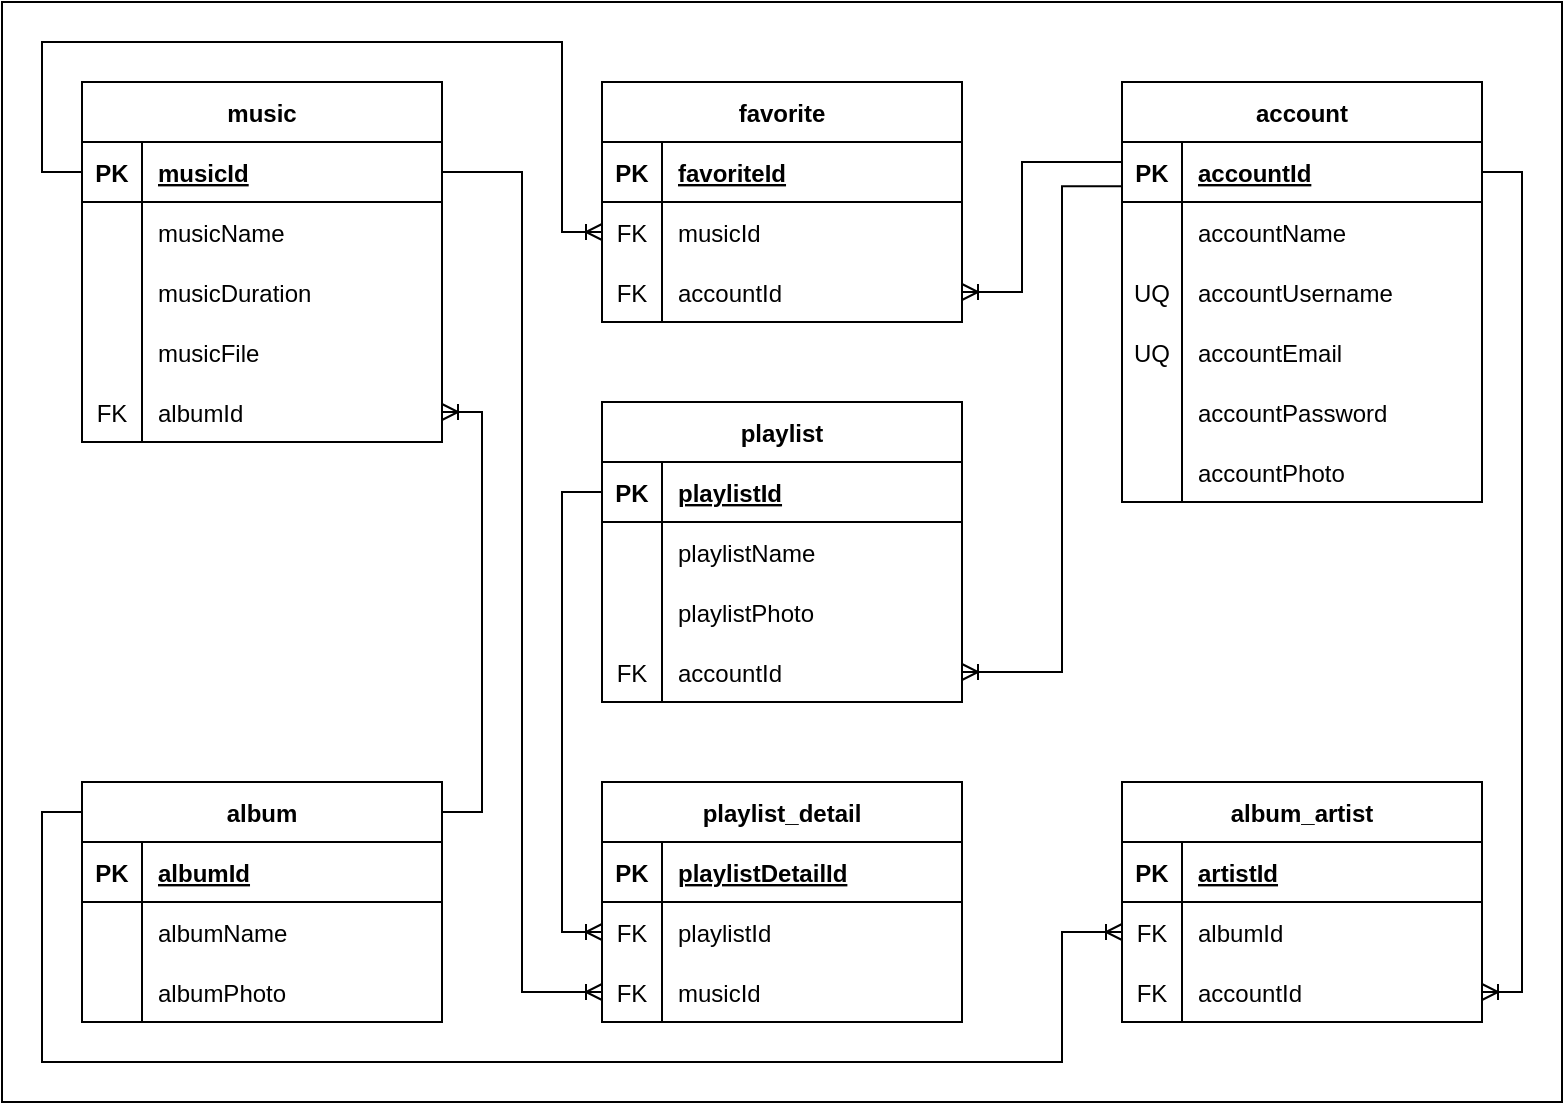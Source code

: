 <mxfile version="21.3.7" type="device">
  <diagram id="C5RBs43oDa-KdzZeNtuy" name="Page-1">
    <mxGraphModel dx="2261" dy="756" grid="1" gridSize="10" guides="1" tooltips="1" connect="1" arrows="1" fold="1" page="1" pageScale="1" pageWidth="827" pageHeight="1169" math="0" shadow="0">
      <root>
        <mxCell id="WIyWlLk6GJQsqaUBKTNV-0" />
        <mxCell id="WIyWlLk6GJQsqaUBKTNV-1" parent="WIyWlLk6GJQsqaUBKTNV-0" />
        <mxCell id="DGZc4WdPcuNSLAFdh_HF-0" value="" style="rounded=0;whiteSpace=wrap;html=1;strokeColor=default;" parent="WIyWlLk6GJQsqaUBKTNV-1" vertex="1">
          <mxGeometry x="-110" y="110" width="780" height="550" as="geometry" />
        </mxCell>
        <mxCell id="33fr8JUP3In22eZ-3VRg-10" value="music" style="shape=table;startSize=30;container=1;collapsible=1;childLayout=tableLayout;fixedRows=1;rowLines=0;fontStyle=1;align=center;resizeLast=1;" parent="WIyWlLk6GJQsqaUBKTNV-1" vertex="1">
          <mxGeometry x="-70" y="150" width="180" height="180" as="geometry" />
        </mxCell>
        <mxCell id="33fr8JUP3In22eZ-3VRg-11" value="" style="shape=tableRow;horizontal=0;startSize=0;swimlaneHead=0;swimlaneBody=0;fillColor=none;collapsible=0;dropTarget=0;points=[[0,0.5],[1,0.5]];portConstraint=eastwest;top=0;left=0;right=0;bottom=1;" parent="33fr8JUP3In22eZ-3VRg-10" vertex="1">
          <mxGeometry y="30" width="180" height="30" as="geometry" />
        </mxCell>
        <mxCell id="33fr8JUP3In22eZ-3VRg-12" value="PK" style="shape=partialRectangle;connectable=0;fillColor=none;top=0;left=0;bottom=0;right=0;fontStyle=1;overflow=hidden;" parent="33fr8JUP3In22eZ-3VRg-11" vertex="1">
          <mxGeometry width="30" height="30" as="geometry">
            <mxRectangle width="30" height="30" as="alternateBounds" />
          </mxGeometry>
        </mxCell>
        <mxCell id="33fr8JUP3In22eZ-3VRg-13" value="musicId" style="shape=partialRectangle;connectable=0;fillColor=none;top=0;left=0;bottom=0;right=0;align=left;spacingLeft=6;fontStyle=5;overflow=hidden;" parent="33fr8JUP3In22eZ-3VRg-11" vertex="1">
          <mxGeometry x="30" width="150" height="30" as="geometry">
            <mxRectangle width="150" height="30" as="alternateBounds" />
          </mxGeometry>
        </mxCell>
        <mxCell id="33fr8JUP3In22eZ-3VRg-14" value="" style="shape=tableRow;horizontal=0;startSize=0;swimlaneHead=0;swimlaneBody=0;fillColor=none;collapsible=0;dropTarget=0;points=[[0,0.5],[1,0.5]];portConstraint=eastwest;top=0;left=0;right=0;bottom=0;" parent="33fr8JUP3In22eZ-3VRg-10" vertex="1">
          <mxGeometry y="60" width="180" height="30" as="geometry" />
        </mxCell>
        <mxCell id="33fr8JUP3In22eZ-3VRg-15" value="" style="shape=partialRectangle;connectable=0;fillColor=none;top=0;left=0;bottom=0;right=0;editable=1;overflow=hidden;" parent="33fr8JUP3In22eZ-3VRg-14" vertex="1">
          <mxGeometry width="30" height="30" as="geometry">
            <mxRectangle width="30" height="30" as="alternateBounds" />
          </mxGeometry>
        </mxCell>
        <mxCell id="33fr8JUP3In22eZ-3VRg-16" value="musicName" style="shape=partialRectangle;connectable=0;fillColor=none;top=0;left=0;bottom=0;right=0;align=left;spacingLeft=6;overflow=hidden;" parent="33fr8JUP3In22eZ-3VRg-14" vertex="1">
          <mxGeometry x="30" width="150" height="30" as="geometry">
            <mxRectangle width="150" height="30" as="alternateBounds" />
          </mxGeometry>
        </mxCell>
        <mxCell id="33fr8JUP3In22eZ-3VRg-20" value="" style="shape=tableRow;horizontal=0;startSize=0;swimlaneHead=0;swimlaneBody=0;fillColor=none;collapsible=0;dropTarget=0;points=[[0,0.5],[1,0.5]];portConstraint=eastwest;top=0;left=0;right=0;bottom=0;" parent="33fr8JUP3In22eZ-3VRg-10" vertex="1">
          <mxGeometry y="90" width="180" height="30" as="geometry" />
        </mxCell>
        <mxCell id="33fr8JUP3In22eZ-3VRg-21" value="" style="shape=partialRectangle;connectable=0;fillColor=none;top=0;left=0;bottom=0;right=0;editable=1;overflow=hidden;" parent="33fr8JUP3In22eZ-3VRg-20" vertex="1">
          <mxGeometry width="30" height="30" as="geometry">
            <mxRectangle width="30" height="30" as="alternateBounds" />
          </mxGeometry>
        </mxCell>
        <mxCell id="33fr8JUP3In22eZ-3VRg-22" value="musicDuration" style="shape=partialRectangle;connectable=0;fillColor=none;top=0;left=0;bottom=0;right=0;align=left;spacingLeft=6;overflow=hidden;" parent="33fr8JUP3In22eZ-3VRg-20" vertex="1">
          <mxGeometry x="30" width="150" height="30" as="geometry">
            <mxRectangle width="150" height="30" as="alternateBounds" />
          </mxGeometry>
        </mxCell>
        <mxCell id="33fr8JUP3In22eZ-3VRg-92" value="" style="shape=tableRow;horizontal=0;startSize=0;swimlaneHead=0;swimlaneBody=0;fillColor=none;collapsible=0;dropTarget=0;points=[[0,0.5],[1,0.5]];portConstraint=eastwest;top=0;left=0;right=0;bottom=0;" parent="33fr8JUP3In22eZ-3VRg-10" vertex="1">
          <mxGeometry y="120" width="180" height="30" as="geometry" />
        </mxCell>
        <mxCell id="33fr8JUP3In22eZ-3VRg-93" value="" style="shape=partialRectangle;connectable=0;fillColor=none;top=0;left=0;bottom=0;right=0;editable=1;overflow=hidden;" parent="33fr8JUP3In22eZ-3VRg-92" vertex="1">
          <mxGeometry width="30" height="30" as="geometry">
            <mxRectangle width="30" height="30" as="alternateBounds" />
          </mxGeometry>
        </mxCell>
        <mxCell id="33fr8JUP3In22eZ-3VRg-94" value="musicFile" style="shape=partialRectangle;connectable=0;fillColor=none;top=0;left=0;bottom=0;right=0;align=left;spacingLeft=6;overflow=hidden;" parent="33fr8JUP3In22eZ-3VRg-92" vertex="1">
          <mxGeometry x="30" width="150" height="30" as="geometry">
            <mxRectangle width="150" height="30" as="alternateBounds" />
          </mxGeometry>
        </mxCell>
        <mxCell id="33fr8JUP3In22eZ-3VRg-129" value="" style="shape=tableRow;horizontal=0;startSize=0;swimlaneHead=0;swimlaneBody=0;fillColor=none;collapsible=0;dropTarget=0;points=[[0,0.5],[1,0.5]];portConstraint=eastwest;top=0;left=0;right=0;bottom=0;" parent="33fr8JUP3In22eZ-3VRg-10" vertex="1">
          <mxGeometry y="150" width="180" height="30" as="geometry" />
        </mxCell>
        <mxCell id="33fr8JUP3In22eZ-3VRg-130" value="FK" style="shape=partialRectangle;connectable=0;fillColor=none;top=0;left=0;bottom=0;right=0;editable=1;overflow=hidden;" parent="33fr8JUP3In22eZ-3VRg-129" vertex="1">
          <mxGeometry width="30" height="30" as="geometry">
            <mxRectangle width="30" height="30" as="alternateBounds" />
          </mxGeometry>
        </mxCell>
        <mxCell id="33fr8JUP3In22eZ-3VRg-131" value="albumId" style="shape=partialRectangle;connectable=0;fillColor=none;top=0;left=0;bottom=0;right=0;align=left;spacingLeft=6;overflow=hidden;" parent="33fr8JUP3In22eZ-3VRg-129" vertex="1">
          <mxGeometry x="30" width="150" height="30" as="geometry">
            <mxRectangle width="150" height="30" as="alternateBounds" />
          </mxGeometry>
        </mxCell>
        <mxCell id="33fr8JUP3In22eZ-3VRg-40" value="account" style="shape=table;startSize=30;container=1;collapsible=1;childLayout=tableLayout;fixedRows=1;rowLines=0;fontStyle=1;align=center;resizeLast=1;" parent="WIyWlLk6GJQsqaUBKTNV-1" vertex="1">
          <mxGeometry x="450" y="150" width="180" height="210" as="geometry">
            <mxRectangle x="450" y="150" width="70" height="30" as="alternateBounds" />
          </mxGeometry>
        </mxCell>
        <mxCell id="33fr8JUP3In22eZ-3VRg-41" value="" style="shape=tableRow;horizontal=0;startSize=0;swimlaneHead=0;swimlaneBody=0;fillColor=none;collapsible=0;dropTarget=0;points=[[0,0.5],[1,0.5]];portConstraint=eastwest;top=0;left=0;right=0;bottom=1;" parent="33fr8JUP3In22eZ-3VRg-40" vertex="1">
          <mxGeometry y="30" width="180" height="30" as="geometry" />
        </mxCell>
        <mxCell id="33fr8JUP3In22eZ-3VRg-42" value="PK" style="shape=partialRectangle;connectable=0;fillColor=none;top=0;left=0;bottom=0;right=0;fontStyle=1;overflow=hidden;" parent="33fr8JUP3In22eZ-3VRg-41" vertex="1">
          <mxGeometry width="30" height="30" as="geometry">
            <mxRectangle width="30" height="30" as="alternateBounds" />
          </mxGeometry>
        </mxCell>
        <mxCell id="33fr8JUP3In22eZ-3VRg-43" value="accountId" style="shape=partialRectangle;connectable=0;fillColor=none;top=0;left=0;bottom=0;right=0;align=left;spacingLeft=6;fontStyle=5;overflow=hidden;" parent="33fr8JUP3In22eZ-3VRg-41" vertex="1">
          <mxGeometry x="30" width="150" height="30" as="geometry">
            <mxRectangle width="150" height="30" as="alternateBounds" />
          </mxGeometry>
        </mxCell>
        <mxCell id="33fr8JUP3In22eZ-3VRg-44" value="" style="shape=tableRow;horizontal=0;startSize=0;swimlaneHead=0;swimlaneBody=0;fillColor=none;collapsible=0;dropTarget=0;points=[[0,0.5],[1,0.5]];portConstraint=eastwest;top=0;left=0;right=0;bottom=0;" parent="33fr8JUP3In22eZ-3VRg-40" vertex="1">
          <mxGeometry y="60" width="180" height="30" as="geometry" />
        </mxCell>
        <mxCell id="33fr8JUP3In22eZ-3VRg-45" value="" style="shape=partialRectangle;connectable=0;fillColor=none;top=0;left=0;bottom=0;right=0;editable=1;overflow=hidden;" parent="33fr8JUP3In22eZ-3VRg-44" vertex="1">
          <mxGeometry width="30" height="30" as="geometry">
            <mxRectangle width="30" height="30" as="alternateBounds" />
          </mxGeometry>
        </mxCell>
        <mxCell id="33fr8JUP3In22eZ-3VRg-46" value="accountName" style="shape=partialRectangle;connectable=0;fillColor=none;top=0;left=0;bottom=0;right=0;align=left;spacingLeft=6;overflow=hidden;" parent="33fr8JUP3In22eZ-3VRg-44" vertex="1">
          <mxGeometry x="30" width="150" height="30" as="geometry">
            <mxRectangle width="150" height="30" as="alternateBounds" />
          </mxGeometry>
        </mxCell>
        <mxCell id="33fr8JUP3In22eZ-3VRg-47" value="" style="shape=tableRow;horizontal=0;startSize=0;swimlaneHead=0;swimlaneBody=0;fillColor=none;collapsible=0;dropTarget=0;points=[[0,0.5],[1,0.5]];portConstraint=eastwest;top=0;left=0;right=0;bottom=0;" parent="33fr8JUP3In22eZ-3VRg-40" vertex="1">
          <mxGeometry y="90" width="180" height="30" as="geometry" />
        </mxCell>
        <mxCell id="33fr8JUP3In22eZ-3VRg-48" value="UQ" style="shape=partialRectangle;connectable=0;fillColor=none;top=0;left=0;bottom=0;right=0;editable=1;overflow=hidden;" parent="33fr8JUP3In22eZ-3VRg-47" vertex="1">
          <mxGeometry width="30" height="30" as="geometry">
            <mxRectangle width="30" height="30" as="alternateBounds" />
          </mxGeometry>
        </mxCell>
        <mxCell id="33fr8JUP3In22eZ-3VRg-49" value="accountUsername" style="shape=partialRectangle;connectable=0;fillColor=none;top=0;left=0;bottom=0;right=0;align=left;spacingLeft=6;overflow=hidden;" parent="33fr8JUP3In22eZ-3VRg-47" vertex="1">
          <mxGeometry x="30" width="150" height="30" as="geometry">
            <mxRectangle width="150" height="30" as="alternateBounds" />
          </mxGeometry>
        </mxCell>
        <mxCell id="33fr8JUP3In22eZ-3VRg-50" value="" style="shape=tableRow;horizontal=0;startSize=0;swimlaneHead=0;swimlaneBody=0;fillColor=none;collapsible=0;dropTarget=0;points=[[0,0.5],[1,0.5]];portConstraint=eastwest;top=0;left=0;right=0;bottom=0;" parent="33fr8JUP3In22eZ-3VRg-40" vertex="1">
          <mxGeometry y="120" width="180" height="30" as="geometry" />
        </mxCell>
        <mxCell id="33fr8JUP3In22eZ-3VRg-51" value="UQ" style="shape=partialRectangle;connectable=0;fillColor=none;top=0;left=0;bottom=0;right=0;editable=1;overflow=hidden;" parent="33fr8JUP3In22eZ-3VRg-50" vertex="1">
          <mxGeometry width="30" height="30" as="geometry">
            <mxRectangle width="30" height="30" as="alternateBounds" />
          </mxGeometry>
        </mxCell>
        <mxCell id="33fr8JUP3In22eZ-3VRg-52" value="accountEmail" style="shape=partialRectangle;connectable=0;fillColor=none;top=0;left=0;bottom=0;right=0;align=left;spacingLeft=6;overflow=hidden;" parent="33fr8JUP3In22eZ-3VRg-50" vertex="1">
          <mxGeometry x="30" width="150" height="30" as="geometry">
            <mxRectangle width="150" height="30" as="alternateBounds" />
          </mxGeometry>
        </mxCell>
        <mxCell id="33fr8JUP3In22eZ-3VRg-95" value="" style="shape=tableRow;horizontal=0;startSize=0;swimlaneHead=0;swimlaneBody=0;fillColor=none;collapsible=0;dropTarget=0;points=[[0,0.5],[1,0.5]];portConstraint=eastwest;top=0;left=0;right=0;bottom=0;" parent="33fr8JUP3In22eZ-3VRg-40" vertex="1">
          <mxGeometry y="150" width="180" height="30" as="geometry" />
        </mxCell>
        <mxCell id="33fr8JUP3In22eZ-3VRg-96" value="" style="shape=partialRectangle;connectable=0;fillColor=none;top=0;left=0;bottom=0;right=0;editable=1;overflow=hidden;" parent="33fr8JUP3In22eZ-3VRg-95" vertex="1">
          <mxGeometry width="30" height="30" as="geometry">
            <mxRectangle width="30" height="30" as="alternateBounds" />
          </mxGeometry>
        </mxCell>
        <mxCell id="33fr8JUP3In22eZ-3VRg-97" value="accountPassword" style="shape=partialRectangle;connectable=0;fillColor=none;top=0;left=0;bottom=0;right=0;align=left;spacingLeft=6;overflow=hidden;" parent="33fr8JUP3In22eZ-3VRg-95" vertex="1">
          <mxGeometry x="30" width="150" height="30" as="geometry">
            <mxRectangle width="150" height="30" as="alternateBounds" />
          </mxGeometry>
        </mxCell>
        <mxCell id="33fr8JUP3In22eZ-3VRg-101" value="" style="shape=tableRow;horizontal=0;startSize=0;swimlaneHead=0;swimlaneBody=0;fillColor=none;collapsible=0;dropTarget=0;points=[[0,0.5],[1,0.5]];portConstraint=eastwest;top=0;left=0;right=0;bottom=0;" parent="33fr8JUP3In22eZ-3VRg-40" vertex="1">
          <mxGeometry y="180" width="180" height="30" as="geometry" />
        </mxCell>
        <mxCell id="33fr8JUP3In22eZ-3VRg-102" value="" style="shape=partialRectangle;connectable=0;fillColor=none;top=0;left=0;bottom=0;right=0;editable=1;overflow=hidden;" parent="33fr8JUP3In22eZ-3VRg-101" vertex="1">
          <mxGeometry width="30" height="30" as="geometry">
            <mxRectangle width="30" height="30" as="alternateBounds" />
          </mxGeometry>
        </mxCell>
        <mxCell id="33fr8JUP3In22eZ-3VRg-103" value="accountPhoto" style="shape=partialRectangle;connectable=0;fillColor=none;top=0;left=0;bottom=0;right=0;align=left;spacingLeft=6;overflow=hidden;" parent="33fr8JUP3In22eZ-3VRg-101" vertex="1">
          <mxGeometry x="30" width="150" height="30" as="geometry">
            <mxRectangle width="150" height="30" as="alternateBounds" />
          </mxGeometry>
        </mxCell>
        <mxCell id="33fr8JUP3In22eZ-3VRg-53" value="favorite" style="shape=table;startSize=30;container=1;collapsible=1;childLayout=tableLayout;fixedRows=1;rowLines=0;fontStyle=1;align=center;resizeLast=1;" parent="WIyWlLk6GJQsqaUBKTNV-1" vertex="1">
          <mxGeometry x="190" y="150" width="180" height="120" as="geometry" />
        </mxCell>
        <mxCell id="33fr8JUP3In22eZ-3VRg-54" value="" style="shape=tableRow;horizontal=0;startSize=0;swimlaneHead=0;swimlaneBody=0;fillColor=none;collapsible=0;dropTarget=0;points=[[0,0.5],[1,0.5]];portConstraint=eastwest;top=0;left=0;right=0;bottom=1;" parent="33fr8JUP3In22eZ-3VRg-53" vertex="1">
          <mxGeometry y="30" width="180" height="30" as="geometry" />
        </mxCell>
        <mxCell id="33fr8JUP3In22eZ-3VRg-55" value="PK" style="shape=partialRectangle;connectable=0;fillColor=none;top=0;left=0;bottom=0;right=0;fontStyle=1;overflow=hidden;" parent="33fr8JUP3In22eZ-3VRg-54" vertex="1">
          <mxGeometry width="30" height="30" as="geometry">
            <mxRectangle width="30" height="30" as="alternateBounds" />
          </mxGeometry>
        </mxCell>
        <mxCell id="33fr8JUP3In22eZ-3VRg-56" value="favoriteId" style="shape=partialRectangle;connectable=0;fillColor=none;top=0;left=0;bottom=0;right=0;align=left;spacingLeft=6;fontStyle=5;overflow=hidden;" parent="33fr8JUP3In22eZ-3VRg-54" vertex="1">
          <mxGeometry x="30" width="150" height="30" as="geometry">
            <mxRectangle width="150" height="30" as="alternateBounds" />
          </mxGeometry>
        </mxCell>
        <mxCell id="33fr8JUP3In22eZ-3VRg-57" value="" style="shape=tableRow;horizontal=0;startSize=0;swimlaneHead=0;swimlaneBody=0;fillColor=none;collapsible=0;dropTarget=0;points=[[0,0.5],[1,0.5]];portConstraint=eastwest;top=0;left=0;right=0;bottom=0;" parent="33fr8JUP3In22eZ-3VRg-53" vertex="1">
          <mxGeometry y="60" width="180" height="30" as="geometry" />
        </mxCell>
        <mxCell id="33fr8JUP3In22eZ-3VRg-58" value="FK" style="shape=partialRectangle;connectable=0;fillColor=none;top=0;left=0;bottom=0;right=0;editable=1;overflow=hidden;" parent="33fr8JUP3In22eZ-3VRg-57" vertex="1">
          <mxGeometry width="30" height="30" as="geometry">
            <mxRectangle width="30" height="30" as="alternateBounds" />
          </mxGeometry>
        </mxCell>
        <mxCell id="33fr8JUP3In22eZ-3VRg-59" value="musicId" style="shape=partialRectangle;connectable=0;fillColor=none;top=0;left=0;bottom=0;right=0;align=left;spacingLeft=6;overflow=hidden;" parent="33fr8JUP3In22eZ-3VRg-57" vertex="1">
          <mxGeometry x="30" width="150" height="30" as="geometry">
            <mxRectangle width="150" height="30" as="alternateBounds" />
          </mxGeometry>
        </mxCell>
        <mxCell id="33fr8JUP3In22eZ-3VRg-60" value="" style="shape=tableRow;horizontal=0;startSize=0;swimlaneHead=0;swimlaneBody=0;fillColor=none;collapsible=0;dropTarget=0;points=[[0,0.5],[1,0.5]];portConstraint=eastwest;top=0;left=0;right=0;bottom=0;" parent="33fr8JUP3In22eZ-3VRg-53" vertex="1">
          <mxGeometry y="90" width="180" height="30" as="geometry" />
        </mxCell>
        <mxCell id="33fr8JUP3In22eZ-3VRg-61" value="FK" style="shape=partialRectangle;connectable=0;fillColor=none;top=0;left=0;bottom=0;right=0;editable=1;overflow=hidden;" parent="33fr8JUP3In22eZ-3VRg-60" vertex="1">
          <mxGeometry width="30" height="30" as="geometry">
            <mxRectangle width="30" height="30" as="alternateBounds" />
          </mxGeometry>
        </mxCell>
        <mxCell id="33fr8JUP3In22eZ-3VRg-62" value="accountId" style="shape=partialRectangle;connectable=0;fillColor=none;top=0;left=0;bottom=0;right=0;align=left;spacingLeft=6;overflow=hidden;" parent="33fr8JUP3In22eZ-3VRg-60" vertex="1">
          <mxGeometry x="30" width="150" height="30" as="geometry">
            <mxRectangle width="150" height="30" as="alternateBounds" />
          </mxGeometry>
        </mxCell>
        <mxCell id="33fr8JUP3In22eZ-3VRg-66" value="playlist" style="shape=table;startSize=30;container=1;collapsible=1;childLayout=tableLayout;fixedRows=1;rowLines=0;fontStyle=1;align=center;resizeLast=1;" parent="WIyWlLk6GJQsqaUBKTNV-1" vertex="1">
          <mxGeometry x="190" y="310" width="180" height="150" as="geometry" />
        </mxCell>
        <mxCell id="33fr8JUP3In22eZ-3VRg-67" value="" style="shape=tableRow;horizontal=0;startSize=0;swimlaneHead=0;swimlaneBody=0;fillColor=none;collapsible=0;dropTarget=0;points=[[0,0.5],[1,0.5]];portConstraint=eastwest;top=0;left=0;right=0;bottom=1;" parent="33fr8JUP3In22eZ-3VRg-66" vertex="1">
          <mxGeometry y="30" width="180" height="30" as="geometry" />
        </mxCell>
        <mxCell id="33fr8JUP3In22eZ-3VRg-68" value="PK" style="shape=partialRectangle;connectable=0;fillColor=none;top=0;left=0;bottom=0;right=0;fontStyle=1;overflow=hidden;" parent="33fr8JUP3In22eZ-3VRg-67" vertex="1">
          <mxGeometry width="30" height="30" as="geometry">
            <mxRectangle width="30" height="30" as="alternateBounds" />
          </mxGeometry>
        </mxCell>
        <mxCell id="33fr8JUP3In22eZ-3VRg-69" value="playlistId" style="shape=partialRectangle;connectable=0;fillColor=none;top=0;left=0;bottom=0;right=0;align=left;spacingLeft=6;fontStyle=5;overflow=hidden;" parent="33fr8JUP3In22eZ-3VRg-67" vertex="1">
          <mxGeometry x="30" width="150" height="30" as="geometry">
            <mxRectangle width="150" height="30" as="alternateBounds" />
          </mxGeometry>
        </mxCell>
        <mxCell id="33fr8JUP3In22eZ-3VRg-70" value="" style="shape=tableRow;horizontal=0;startSize=0;swimlaneHead=0;swimlaneBody=0;fillColor=none;collapsible=0;dropTarget=0;points=[[0,0.5],[1,0.5]];portConstraint=eastwest;top=0;left=0;right=0;bottom=0;" parent="33fr8JUP3In22eZ-3VRg-66" vertex="1">
          <mxGeometry y="60" width="180" height="30" as="geometry" />
        </mxCell>
        <mxCell id="33fr8JUP3In22eZ-3VRg-71" value="" style="shape=partialRectangle;connectable=0;fillColor=none;top=0;left=0;bottom=0;right=0;editable=1;overflow=hidden;" parent="33fr8JUP3In22eZ-3VRg-70" vertex="1">
          <mxGeometry width="30" height="30" as="geometry">
            <mxRectangle width="30" height="30" as="alternateBounds" />
          </mxGeometry>
        </mxCell>
        <mxCell id="33fr8JUP3In22eZ-3VRg-72" value="playlistName" style="shape=partialRectangle;connectable=0;fillColor=none;top=0;left=0;bottom=0;right=0;align=left;spacingLeft=6;overflow=hidden;" parent="33fr8JUP3In22eZ-3VRg-70" vertex="1">
          <mxGeometry x="30" width="150" height="30" as="geometry">
            <mxRectangle width="150" height="30" as="alternateBounds" />
          </mxGeometry>
        </mxCell>
        <mxCell id="33fr8JUP3In22eZ-3VRg-110" value="" style="shape=tableRow;horizontal=0;startSize=0;swimlaneHead=0;swimlaneBody=0;fillColor=none;collapsible=0;dropTarget=0;points=[[0,0.5],[1,0.5]];portConstraint=eastwest;top=0;left=0;right=0;bottom=0;" parent="33fr8JUP3In22eZ-3VRg-66" vertex="1">
          <mxGeometry y="90" width="180" height="30" as="geometry" />
        </mxCell>
        <mxCell id="33fr8JUP3In22eZ-3VRg-111" value="" style="shape=partialRectangle;connectable=0;fillColor=none;top=0;left=0;bottom=0;right=0;editable=1;overflow=hidden;" parent="33fr8JUP3In22eZ-3VRg-110" vertex="1">
          <mxGeometry width="30" height="30" as="geometry">
            <mxRectangle width="30" height="30" as="alternateBounds" />
          </mxGeometry>
        </mxCell>
        <mxCell id="33fr8JUP3In22eZ-3VRg-112" value="playlistPhoto" style="shape=partialRectangle;connectable=0;fillColor=none;top=0;left=0;bottom=0;right=0;align=left;spacingLeft=6;overflow=hidden;" parent="33fr8JUP3In22eZ-3VRg-110" vertex="1">
          <mxGeometry x="30" width="150" height="30" as="geometry">
            <mxRectangle width="150" height="30" as="alternateBounds" />
          </mxGeometry>
        </mxCell>
        <mxCell id="33fr8JUP3In22eZ-3VRg-73" value="" style="shape=tableRow;horizontal=0;startSize=0;swimlaneHead=0;swimlaneBody=0;fillColor=none;collapsible=0;dropTarget=0;points=[[0,0.5],[1,0.5]];portConstraint=eastwest;top=0;left=0;right=0;bottom=0;" parent="33fr8JUP3In22eZ-3VRg-66" vertex="1">
          <mxGeometry y="120" width="180" height="30" as="geometry" />
        </mxCell>
        <mxCell id="33fr8JUP3In22eZ-3VRg-74" value="FK" style="shape=partialRectangle;connectable=0;fillColor=none;top=0;left=0;bottom=0;right=0;editable=1;overflow=hidden;" parent="33fr8JUP3In22eZ-3VRg-73" vertex="1">
          <mxGeometry width="30" height="30" as="geometry">
            <mxRectangle width="30" height="30" as="alternateBounds" />
          </mxGeometry>
        </mxCell>
        <mxCell id="33fr8JUP3In22eZ-3VRg-75" value="accountId" style="shape=partialRectangle;connectable=0;fillColor=none;top=0;left=0;bottom=0;right=0;align=left;spacingLeft=6;overflow=hidden;" parent="33fr8JUP3In22eZ-3VRg-73" vertex="1">
          <mxGeometry x="30" width="150" height="30" as="geometry">
            <mxRectangle width="150" height="30" as="alternateBounds" />
          </mxGeometry>
        </mxCell>
        <mxCell id="33fr8JUP3In22eZ-3VRg-79" value="playlist_detail" style="shape=table;startSize=30;container=1;collapsible=1;childLayout=tableLayout;fixedRows=1;rowLines=0;fontStyle=1;align=center;resizeLast=1;" parent="WIyWlLk6GJQsqaUBKTNV-1" vertex="1">
          <mxGeometry x="190" y="500" width="180" height="120" as="geometry" />
        </mxCell>
        <mxCell id="33fr8JUP3In22eZ-3VRg-80" value="" style="shape=tableRow;horizontal=0;startSize=0;swimlaneHead=0;swimlaneBody=0;fillColor=none;collapsible=0;dropTarget=0;points=[[0,0.5],[1,0.5]];portConstraint=eastwest;top=0;left=0;right=0;bottom=1;" parent="33fr8JUP3In22eZ-3VRg-79" vertex="1">
          <mxGeometry y="30" width="180" height="30" as="geometry" />
        </mxCell>
        <mxCell id="33fr8JUP3In22eZ-3VRg-81" value="PK" style="shape=partialRectangle;connectable=0;fillColor=none;top=0;left=0;bottom=0;right=0;fontStyle=1;overflow=hidden;" parent="33fr8JUP3In22eZ-3VRg-80" vertex="1">
          <mxGeometry width="30" height="30" as="geometry">
            <mxRectangle width="30" height="30" as="alternateBounds" />
          </mxGeometry>
        </mxCell>
        <mxCell id="33fr8JUP3In22eZ-3VRg-82" value="playlistDetailId" style="shape=partialRectangle;connectable=0;fillColor=none;top=0;left=0;bottom=0;right=0;align=left;spacingLeft=6;fontStyle=5;overflow=hidden;" parent="33fr8JUP3In22eZ-3VRg-80" vertex="1">
          <mxGeometry x="30" width="150" height="30" as="geometry">
            <mxRectangle width="150" height="30" as="alternateBounds" />
          </mxGeometry>
        </mxCell>
        <mxCell id="33fr8JUP3In22eZ-3VRg-83" value="" style="shape=tableRow;horizontal=0;startSize=0;swimlaneHead=0;swimlaneBody=0;fillColor=none;collapsible=0;dropTarget=0;points=[[0,0.5],[1,0.5]];portConstraint=eastwest;top=0;left=0;right=0;bottom=0;" parent="33fr8JUP3In22eZ-3VRg-79" vertex="1">
          <mxGeometry y="60" width="180" height="30" as="geometry" />
        </mxCell>
        <mxCell id="33fr8JUP3In22eZ-3VRg-84" value="FK" style="shape=partialRectangle;connectable=0;fillColor=none;top=0;left=0;bottom=0;right=0;editable=1;overflow=hidden;" parent="33fr8JUP3In22eZ-3VRg-83" vertex="1">
          <mxGeometry width="30" height="30" as="geometry">
            <mxRectangle width="30" height="30" as="alternateBounds" />
          </mxGeometry>
        </mxCell>
        <mxCell id="33fr8JUP3In22eZ-3VRg-85" value="playlistId" style="shape=partialRectangle;connectable=0;fillColor=none;top=0;left=0;bottom=0;right=0;align=left;spacingLeft=6;overflow=hidden;" parent="33fr8JUP3In22eZ-3VRg-83" vertex="1">
          <mxGeometry x="30" width="150" height="30" as="geometry">
            <mxRectangle width="150" height="30" as="alternateBounds" />
          </mxGeometry>
        </mxCell>
        <mxCell id="33fr8JUP3In22eZ-3VRg-86" value="" style="shape=tableRow;horizontal=0;startSize=0;swimlaneHead=0;swimlaneBody=0;fillColor=none;collapsible=0;dropTarget=0;points=[[0,0.5],[1,0.5]];portConstraint=eastwest;top=0;left=0;right=0;bottom=0;" parent="33fr8JUP3In22eZ-3VRg-79" vertex="1">
          <mxGeometry y="90" width="180" height="30" as="geometry" />
        </mxCell>
        <mxCell id="33fr8JUP3In22eZ-3VRg-87" value="FK" style="shape=partialRectangle;connectable=0;fillColor=none;top=0;left=0;bottom=0;right=0;editable=1;overflow=hidden;" parent="33fr8JUP3In22eZ-3VRg-86" vertex="1">
          <mxGeometry width="30" height="30" as="geometry">
            <mxRectangle width="30" height="30" as="alternateBounds" />
          </mxGeometry>
        </mxCell>
        <mxCell id="33fr8JUP3In22eZ-3VRg-88" value="musicId" style="shape=partialRectangle;connectable=0;fillColor=none;top=0;left=0;bottom=0;right=0;align=left;spacingLeft=6;overflow=hidden;" parent="33fr8JUP3In22eZ-3VRg-86" vertex="1">
          <mxGeometry x="30" width="150" height="30" as="geometry">
            <mxRectangle width="150" height="30" as="alternateBounds" />
          </mxGeometry>
        </mxCell>
        <mxCell id="33fr8JUP3In22eZ-3VRg-105" style="edgeStyle=orthogonalEdgeStyle;rounded=0;orthogonalLoop=1;jettySize=auto;html=1;entryX=1;entryY=0.5;entryDx=0;entryDy=0;endArrow=ERoneToMany;endFill=0;" parent="WIyWlLk6GJQsqaUBKTNV-1" source="33fr8JUP3In22eZ-3VRg-41" target="33fr8JUP3In22eZ-3VRg-60" edge="1">
          <mxGeometry relative="1" as="geometry">
            <Array as="points">
              <mxPoint x="400" y="190" />
              <mxPoint x="400" y="255" />
            </Array>
          </mxGeometry>
        </mxCell>
        <mxCell id="33fr8JUP3In22eZ-3VRg-106" style="edgeStyle=orthogonalEdgeStyle;rounded=0;orthogonalLoop=1;jettySize=auto;html=1;entryX=0;entryY=0.5;entryDx=0;entryDy=0;endArrow=ERoneToMany;endFill=0;exitX=0;exitY=0.5;exitDx=0;exitDy=0;" parent="WIyWlLk6GJQsqaUBKTNV-1" source="33fr8JUP3In22eZ-3VRg-11" target="33fr8JUP3In22eZ-3VRg-57" edge="1">
          <mxGeometry relative="1" as="geometry">
            <mxPoint x="460" y="205.029" as="sourcePoint" />
            <mxPoint x="380" y="265" as="targetPoint" />
            <Array as="points">
              <mxPoint x="-90" y="195" />
              <mxPoint x="-90" y="130" />
              <mxPoint x="170" y="130" />
              <mxPoint x="170" y="225" />
            </Array>
          </mxGeometry>
        </mxCell>
        <mxCell id="33fr8JUP3In22eZ-3VRg-107" style="edgeStyle=orthogonalEdgeStyle;rounded=0;orthogonalLoop=1;jettySize=auto;html=1;entryX=0;entryY=0.5;entryDx=0;entryDy=0;endArrow=ERoneToMany;endFill=0;exitX=1;exitY=0.5;exitDx=0;exitDy=0;" parent="WIyWlLk6GJQsqaUBKTNV-1" source="33fr8JUP3In22eZ-3VRg-11" target="33fr8JUP3In22eZ-3VRg-86" edge="1">
          <mxGeometry relative="1" as="geometry">
            <mxPoint x="120" y="205" as="sourcePoint" />
            <mxPoint x="200" y="235" as="targetPoint" />
            <Array as="points">
              <mxPoint x="150" y="195" />
              <mxPoint x="150" y="605" />
            </Array>
          </mxGeometry>
        </mxCell>
        <mxCell id="33fr8JUP3In22eZ-3VRg-108" style="edgeStyle=orthogonalEdgeStyle;rounded=0;orthogonalLoop=1;jettySize=auto;html=1;entryX=1;entryY=0.5;entryDx=0;entryDy=0;endArrow=ERoneToMany;endFill=0;exitX=0.001;exitY=0.738;exitDx=0;exitDy=0;exitPerimeter=0;" parent="WIyWlLk6GJQsqaUBKTNV-1" source="33fr8JUP3In22eZ-3VRg-41" target="33fr8JUP3In22eZ-3VRg-73" edge="1">
          <mxGeometry relative="1" as="geometry">
            <mxPoint x="460" y="205.029" as="sourcePoint" />
            <mxPoint x="380" y="265" as="targetPoint" />
            <Array as="points">
              <mxPoint x="420" y="202" />
              <mxPoint x="420" y="445" />
            </Array>
          </mxGeometry>
        </mxCell>
        <mxCell id="33fr8JUP3In22eZ-3VRg-109" style="edgeStyle=orthogonalEdgeStyle;rounded=0;orthogonalLoop=1;jettySize=auto;html=1;entryX=0;entryY=0.5;entryDx=0;entryDy=0;endArrow=ERoneToMany;endFill=0;exitX=0;exitY=0.5;exitDx=0;exitDy=0;" parent="WIyWlLk6GJQsqaUBKTNV-1" source="33fr8JUP3In22eZ-3VRg-67" target="33fr8JUP3In22eZ-3VRg-83" edge="1">
          <mxGeometry relative="1" as="geometry">
            <mxPoint x="460" y="205" as="sourcePoint" />
            <mxPoint x="380" y="425" as="targetPoint" />
            <Array as="points">
              <mxPoint x="170" y="355" />
              <mxPoint x="170" y="575" />
            </Array>
          </mxGeometry>
        </mxCell>
        <mxCell id="33fr8JUP3In22eZ-3VRg-113" value="album" style="shape=table;startSize=30;container=1;collapsible=1;childLayout=tableLayout;fixedRows=1;rowLines=0;fontStyle=1;align=center;resizeLast=1;" parent="WIyWlLk6GJQsqaUBKTNV-1" vertex="1">
          <mxGeometry x="-70" y="500" width="180" height="120" as="geometry" />
        </mxCell>
        <mxCell id="33fr8JUP3In22eZ-3VRg-114" value="" style="shape=tableRow;horizontal=0;startSize=0;swimlaneHead=0;swimlaneBody=0;fillColor=none;collapsible=0;dropTarget=0;points=[[0,0.5],[1,0.5]];portConstraint=eastwest;top=0;left=0;right=0;bottom=1;" parent="33fr8JUP3In22eZ-3VRg-113" vertex="1">
          <mxGeometry y="30" width="180" height="30" as="geometry" />
        </mxCell>
        <mxCell id="33fr8JUP3In22eZ-3VRg-115" value="PK" style="shape=partialRectangle;connectable=0;fillColor=none;top=0;left=0;bottom=0;right=0;fontStyle=1;overflow=hidden;" parent="33fr8JUP3In22eZ-3VRg-114" vertex="1">
          <mxGeometry width="30" height="30" as="geometry">
            <mxRectangle width="30" height="30" as="alternateBounds" />
          </mxGeometry>
        </mxCell>
        <mxCell id="33fr8JUP3In22eZ-3VRg-116" value="albumId" style="shape=partialRectangle;connectable=0;fillColor=none;top=0;left=0;bottom=0;right=0;align=left;spacingLeft=6;fontStyle=5;overflow=hidden;" parent="33fr8JUP3In22eZ-3VRg-114" vertex="1">
          <mxGeometry x="30" width="150" height="30" as="geometry">
            <mxRectangle width="150" height="30" as="alternateBounds" />
          </mxGeometry>
        </mxCell>
        <mxCell id="33fr8JUP3In22eZ-3VRg-117" value="" style="shape=tableRow;horizontal=0;startSize=0;swimlaneHead=0;swimlaneBody=0;fillColor=none;collapsible=0;dropTarget=0;points=[[0,0.5],[1,0.5]];portConstraint=eastwest;top=0;left=0;right=0;bottom=0;" parent="33fr8JUP3In22eZ-3VRg-113" vertex="1">
          <mxGeometry y="60" width="180" height="30" as="geometry" />
        </mxCell>
        <mxCell id="33fr8JUP3In22eZ-3VRg-118" value="" style="shape=partialRectangle;connectable=0;fillColor=none;top=0;left=0;bottom=0;right=0;editable=1;overflow=hidden;" parent="33fr8JUP3In22eZ-3VRg-117" vertex="1">
          <mxGeometry width="30" height="30" as="geometry">
            <mxRectangle width="30" height="30" as="alternateBounds" />
          </mxGeometry>
        </mxCell>
        <mxCell id="33fr8JUP3In22eZ-3VRg-119" value="albumName" style="shape=partialRectangle;connectable=0;fillColor=none;top=0;left=0;bottom=0;right=0;align=left;spacingLeft=6;overflow=hidden;" parent="33fr8JUP3In22eZ-3VRg-117" vertex="1">
          <mxGeometry x="30" width="150" height="30" as="geometry">
            <mxRectangle width="150" height="30" as="alternateBounds" />
          </mxGeometry>
        </mxCell>
        <mxCell id="33fr8JUP3In22eZ-3VRg-123" value="" style="shape=tableRow;horizontal=0;startSize=0;swimlaneHead=0;swimlaneBody=0;fillColor=none;collapsible=0;dropTarget=0;points=[[0,0.5],[1,0.5]];portConstraint=eastwest;top=0;left=0;right=0;bottom=0;" parent="33fr8JUP3In22eZ-3VRg-113" vertex="1">
          <mxGeometry y="90" width="180" height="30" as="geometry" />
        </mxCell>
        <mxCell id="33fr8JUP3In22eZ-3VRg-124" value="" style="shape=partialRectangle;connectable=0;fillColor=none;top=0;left=0;bottom=0;right=0;editable=1;overflow=hidden;" parent="33fr8JUP3In22eZ-3VRg-123" vertex="1">
          <mxGeometry width="30" height="30" as="geometry">
            <mxRectangle width="30" height="30" as="alternateBounds" />
          </mxGeometry>
        </mxCell>
        <mxCell id="33fr8JUP3In22eZ-3VRg-125" value="albumPhoto" style="shape=partialRectangle;connectable=0;fillColor=none;top=0;left=0;bottom=0;right=0;align=left;spacingLeft=6;overflow=hidden;" parent="33fr8JUP3In22eZ-3VRg-123" vertex="1">
          <mxGeometry x="30" width="150" height="30" as="geometry">
            <mxRectangle width="150" height="30" as="alternateBounds" />
          </mxGeometry>
        </mxCell>
        <mxCell id="33fr8JUP3In22eZ-3VRg-133" style="edgeStyle=orthogonalEdgeStyle;rounded=0;orthogonalLoop=1;jettySize=auto;html=1;endArrow=ERoneToMany;endFill=0;entryX=1;entryY=0.5;entryDx=0;entryDy=0;exitX=1;exitY=0.5;exitDx=0;exitDy=0;" parent="WIyWlLk6GJQsqaUBKTNV-1" source="33fr8JUP3In22eZ-3VRg-114" target="33fr8JUP3In22eZ-3VRg-129" edge="1">
          <mxGeometry relative="1" as="geometry">
            <mxPoint x="110" y="310" as="targetPoint" />
            <Array as="points">
              <mxPoint x="130" y="515" />
              <mxPoint x="130" y="315" />
            </Array>
          </mxGeometry>
        </mxCell>
        <mxCell id="pBbhcvm6tUpJ16UCxWpx-0" value="album_artist" style="shape=table;startSize=30;container=1;collapsible=1;childLayout=tableLayout;fixedRows=1;rowLines=0;fontStyle=1;align=center;resizeLast=1;" parent="WIyWlLk6GJQsqaUBKTNV-1" vertex="1">
          <mxGeometry x="450" y="500" width="180" height="120" as="geometry" />
        </mxCell>
        <mxCell id="pBbhcvm6tUpJ16UCxWpx-1" value="" style="shape=tableRow;horizontal=0;startSize=0;swimlaneHead=0;swimlaneBody=0;fillColor=none;collapsible=0;dropTarget=0;points=[[0,0.5],[1,0.5]];portConstraint=eastwest;top=0;left=0;right=0;bottom=1;" parent="pBbhcvm6tUpJ16UCxWpx-0" vertex="1">
          <mxGeometry y="30" width="180" height="30" as="geometry" />
        </mxCell>
        <mxCell id="pBbhcvm6tUpJ16UCxWpx-2" value="PK" style="shape=partialRectangle;connectable=0;fillColor=none;top=0;left=0;bottom=0;right=0;fontStyle=1;overflow=hidden;" parent="pBbhcvm6tUpJ16UCxWpx-1" vertex="1">
          <mxGeometry width="30" height="30" as="geometry">
            <mxRectangle width="30" height="30" as="alternateBounds" />
          </mxGeometry>
        </mxCell>
        <mxCell id="pBbhcvm6tUpJ16UCxWpx-3" value="artistId" style="shape=partialRectangle;connectable=0;fillColor=none;top=0;left=0;bottom=0;right=0;align=left;spacingLeft=6;fontStyle=5;overflow=hidden;" parent="pBbhcvm6tUpJ16UCxWpx-1" vertex="1">
          <mxGeometry x="30" width="150" height="30" as="geometry">
            <mxRectangle width="150" height="30" as="alternateBounds" />
          </mxGeometry>
        </mxCell>
        <mxCell id="pBbhcvm6tUpJ16UCxWpx-4" value="" style="shape=tableRow;horizontal=0;startSize=0;swimlaneHead=0;swimlaneBody=0;fillColor=none;collapsible=0;dropTarget=0;points=[[0,0.5],[1,0.5]];portConstraint=eastwest;top=0;left=0;right=0;bottom=0;" parent="pBbhcvm6tUpJ16UCxWpx-0" vertex="1">
          <mxGeometry y="60" width="180" height="30" as="geometry" />
        </mxCell>
        <mxCell id="pBbhcvm6tUpJ16UCxWpx-5" value="FK" style="shape=partialRectangle;connectable=0;fillColor=none;top=0;left=0;bottom=0;right=0;editable=1;overflow=hidden;" parent="pBbhcvm6tUpJ16UCxWpx-4" vertex="1">
          <mxGeometry width="30" height="30" as="geometry">
            <mxRectangle width="30" height="30" as="alternateBounds" />
          </mxGeometry>
        </mxCell>
        <mxCell id="pBbhcvm6tUpJ16UCxWpx-6" value="albumId" style="shape=partialRectangle;connectable=0;fillColor=none;top=0;left=0;bottom=0;right=0;align=left;spacingLeft=6;overflow=hidden;" parent="pBbhcvm6tUpJ16UCxWpx-4" vertex="1">
          <mxGeometry x="30" width="150" height="30" as="geometry">
            <mxRectangle width="150" height="30" as="alternateBounds" />
          </mxGeometry>
        </mxCell>
        <mxCell id="pBbhcvm6tUpJ16UCxWpx-7" value="" style="shape=tableRow;horizontal=0;startSize=0;swimlaneHead=0;swimlaneBody=0;fillColor=none;collapsible=0;dropTarget=0;points=[[0,0.5],[1,0.5]];portConstraint=eastwest;top=0;left=0;right=0;bottom=0;" parent="pBbhcvm6tUpJ16UCxWpx-0" vertex="1">
          <mxGeometry y="90" width="180" height="30" as="geometry" />
        </mxCell>
        <mxCell id="pBbhcvm6tUpJ16UCxWpx-8" value="FK" style="shape=partialRectangle;connectable=0;fillColor=none;top=0;left=0;bottom=0;right=0;editable=1;overflow=hidden;" parent="pBbhcvm6tUpJ16UCxWpx-7" vertex="1">
          <mxGeometry width="30" height="30" as="geometry">
            <mxRectangle width="30" height="30" as="alternateBounds" />
          </mxGeometry>
        </mxCell>
        <mxCell id="pBbhcvm6tUpJ16UCxWpx-9" value="accountId" style="shape=partialRectangle;connectable=0;fillColor=none;top=0;left=0;bottom=0;right=0;align=left;spacingLeft=6;overflow=hidden;" parent="pBbhcvm6tUpJ16UCxWpx-7" vertex="1">
          <mxGeometry x="30" width="150" height="30" as="geometry">
            <mxRectangle width="150" height="30" as="alternateBounds" />
          </mxGeometry>
        </mxCell>
        <mxCell id="pBbhcvm6tUpJ16UCxWpx-10" style="edgeStyle=orthogonalEdgeStyle;rounded=0;orthogonalLoop=1;jettySize=auto;html=1;entryX=1;entryY=0.5;entryDx=0;entryDy=0;endArrow=ERoneToMany;endFill=0;" parent="WIyWlLk6GJQsqaUBKTNV-1" source="33fr8JUP3In22eZ-3VRg-41" target="pBbhcvm6tUpJ16UCxWpx-7" edge="1">
          <mxGeometry relative="1" as="geometry">
            <Array as="points">
              <mxPoint x="650" y="195" />
              <mxPoint x="650" y="605" />
            </Array>
          </mxGeometry>
        </mxCell>
        <mxCell id="pBbhcvm6tUpJ16UCxWpx-11" style="edgeStyle=orthogonalEdgeStyle;rounded=0;orthogonalLoop=1;jettySize=auto;html=1;entryX=0;entryY=0.5;entryDx=0;entryDy=0;endArrow=ERoneToMany;endFill=0;exitX=0;exitY=0.5;exitDx=0;exitDy=0;" parent="WIyWlLk6GJQsqaUBKTNV-1" source="33fr8JUP3In22eZ-3VRg-114" target="pBbhcvm6tUpJ16UCxWpx-4" edge="1">
          <mxGeometry relative="1" as="geometry">
            <Array as="points">
              <mxPoint x="-90" y="515" />
              <mxPoint x="-90" y="640" />
              <mxPoint x="420" y="640" />
              <mxPoint x="420" y="575" />
            </Array>
          </mxGeometry>
        </mxCell>
      </root>
    </mxGraphModel>
  </diagram>
</mxfile>
